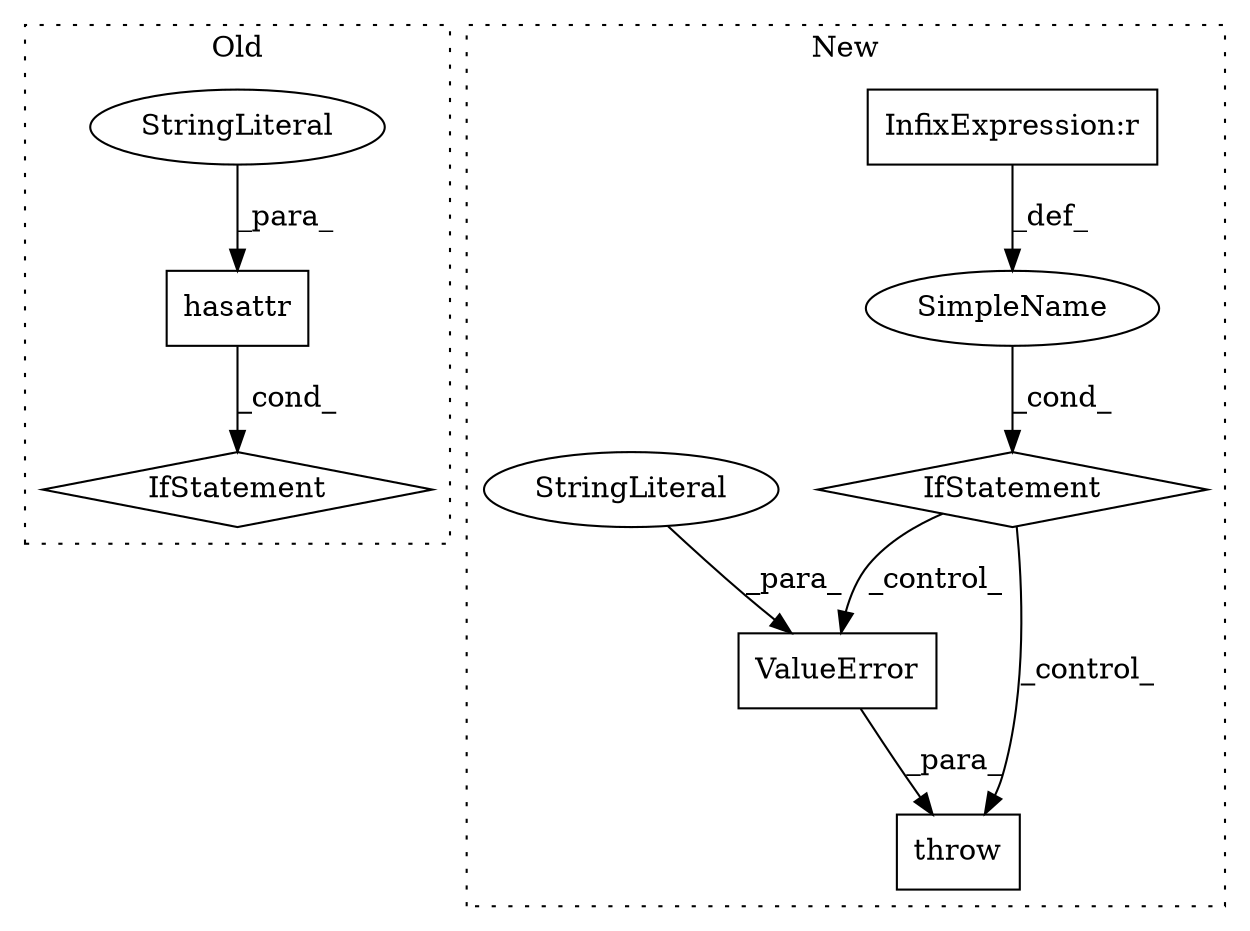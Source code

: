 digraph G {
subgraph cluster0 {
1 [label="hasattr" a="32" s="2922,2948" l="8,1" shape="box"];
3 [label="IfStatement" a="25" s="2918,2979" l="4,2" shape="diamond"];
6 [label="StringLiteral" a="45" s="2935" l="13" shape="ellipse"];
label = "Old";
style="dotted";
}
subgraph cluster1 {
2 [label="ValueError" a="32" s="3299,3346" l="11,1" shape="box"];
4 [label="SimpleName" a="42" s="" l="" shape="ellipse"];
5 [label="throw" a="53" s="3293" l="6" shape="box"];
7 [label="IfStatement" a="25" s="3255,3283" l="4,2" shape="diamond"];
8 [label="InfixExpression:r" a="27" s="3278" l="4" shape="box"];
9 [label="StringLiteral" a="45" s="3310" l="36" shape="ellipse"];
label = "New";
style="dotted";
}
1 -> 3 [label="_cond_"];
2 -> 5 [label="_para_"];
4 -> 7 [label="_cond_"];
6 -> 1 [label="_para_"];
7 -> 2 [label="_control_"];
7 -> 5 [label="_control_"];
8 -> 4 [label="_def_"];
9 -> 2 [label="_para_"];
}
